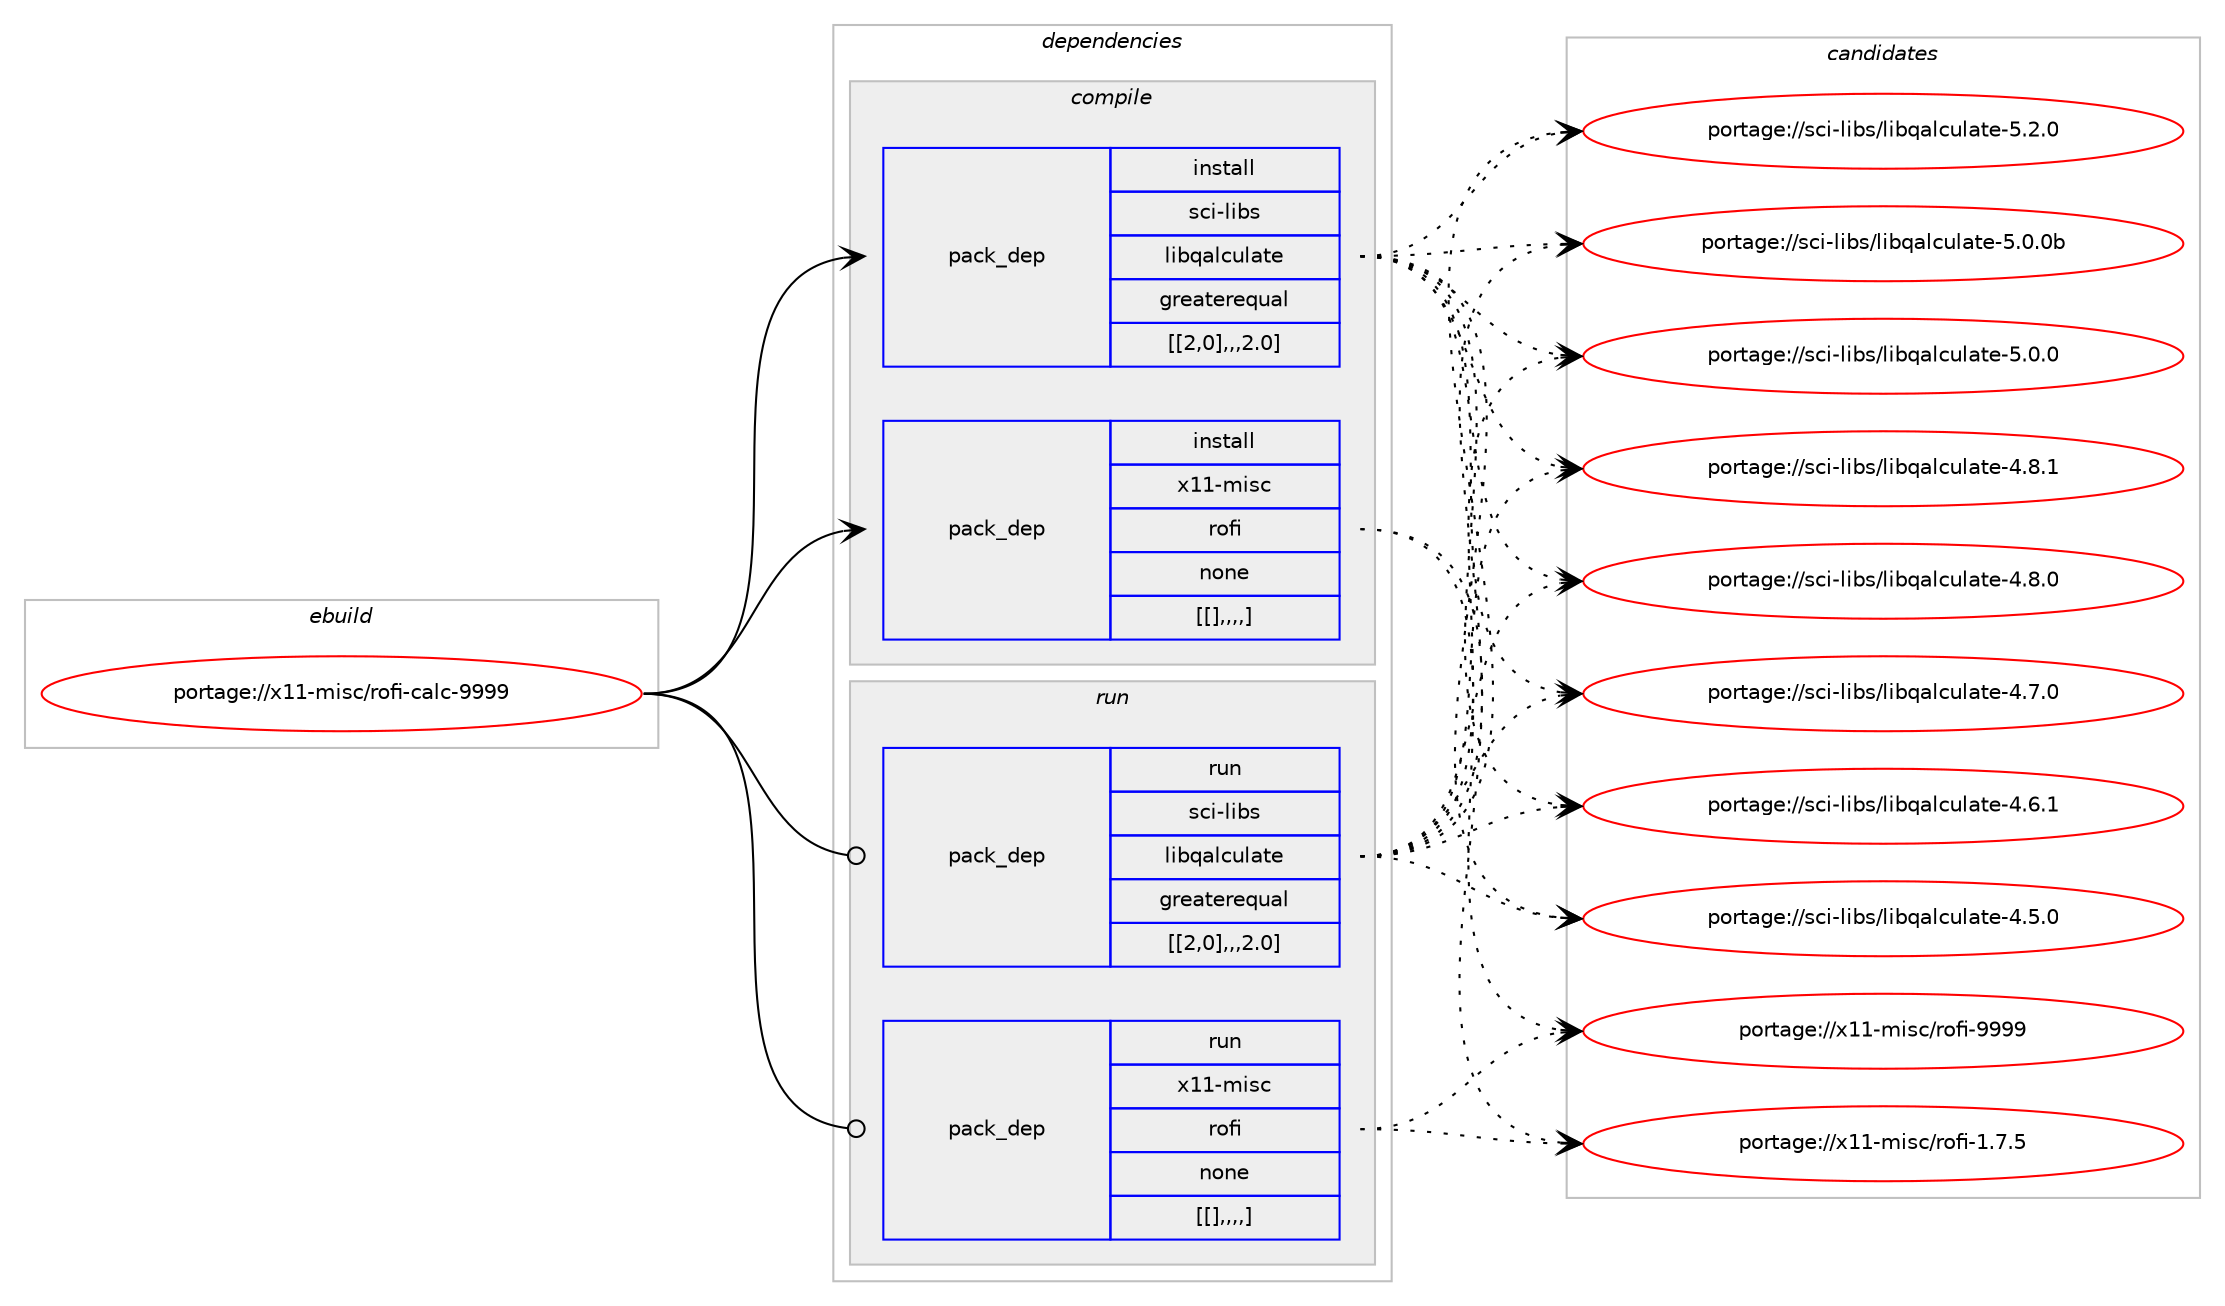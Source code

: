 digraph prolog {

# *************
# Graph options
# *************

newrank=true;
concentrate=true;
compound=true;
graph [rankdir=LR,fontname=Helvetica,fontsize=10,ranksep=1.5];#, ranksep=2.5, nodesep=0.2];
edge  [arrowhead=vee];
node  [fontname=Helvetica,fontsize=10];

# **********
# The ebuild
# **********

subgraph cluster_leftcol {
color=gray;
label=<<i>ebuild</i>>;
id [label="portage://x11-misc/rofi-calc-9999", color=red, width=4, href="../x11-misc/rofi-calc-9999.svg"];
}

# ****************
# The dependencies
# ****************

subgraph cluster_midcol {
color=gray;
label=<<i>dependencies</i>>;
subgraph cluster_compile {
fillcolor="#eeeeee";
style=filled;
label=<<i>compile</i>>;
subgraph pack350297 {
dependency481351 [label=<<TABLE BORDER="0" CELLBORDER="1" CELLSPACING="0" CELLPADDING="4" WIDTH="220"><TR><TD ROWSPAN="6" CELLPADDING="30">pack_dep</TD></TR><TR><TD WIDTH="110">install</TD></TR><TR><TD>sci-libs</TD></TR><TR><TD>libqalculate</TD></TR><TR><TD>greaterequal</TD></TR><TR><TD>[[2,0],,,2.0]</TD></TR></TABLE>>, shape=none, color=blue];
}
id:e -> dependency481351:w [weight=20,style="solid",arrowhead="vee"];
subgraph pack350298 {
dependency481352 [label=<<TABLE BORDER="0" CELLBORDER="1" CELLSPACING="0" CELLPADDING="4" WIDTH="220"><TR><TD ROWSPAN="6" CELLPADDING="30">pack_dep</TD></TR><TR><TD WIDTH="110">install</TD></TR><TR><TD>x11-misc</TD></TR><TR><TD>rofi</TD></TR><TR><TD>none</TD></TR><TR><TD>[[],,,,]</TD></TR></TABLE>>, shape=none, color=blue];
}
id:e -> dependency481352:w [weight=20,style="solid",arrowhead="vee"];
}
subgraph cluster_compileandrun {
fillcolor="#eeeeee";
style=filled;
label=<<i>compile and run</i>>;
}
subgraph cluster_run {
fillcolor="#eeeeee";
style=filled;
label=<<i>run</i>>;
subgraph pack350299 {
dependency481353 [label=<<TABLE BORDER="0" CELLBORDER="1" CELLSPACING="0" CELLPADDING="4" WIDTH="220"><TR><TD ROWSPAN="6" CELLPADDING="30">pack_dep</TD></TR><TR><TD WIDTH="110">run</TD></TR><TR><TD>sci-libs</TD></TR><TR><TD>libqalculate</TD></TR><TR><TD>greaterequal</TD></TR><TR><TD>[[2,0],,,2.0]</TD></TR></TABLE>>, shape=none, color=blue];
}
id:e -> dependency481353:w [weight=20,style="solid",arrowhead="odot"];
subgraph pack350300 {
dependency481354 [label=<<TABLE BORDER="0" CELLBORDER="1" CELLSPACING="0" CELLPADDING="4" WIDTH="220"><TR><TD ROWSPAN="6" CELLPADDING="30">pack_dep</TD></TR><TR><TD WIDTH="110">run</TD></TR><TR><TD>x11-misc</TD></TR><TR><TD>rofi</TD></TR><TR><TD>none</TD></TR><TR><TD>[[],,,,]</TD></TR></TABLE>>, shape=none, color=blue];
}
id:e -> dependency481354:w [weight=20,style="solid",arrowhead="odot"];
}
}

# **************
# The candidates
# **************

subgraph cluster_choices {
rank=same;
color=gray;
label=<<i>candidates</i>>;

subgraph choice350297 {
color=black;
nodesep=1;
choice1159910545108105981154710810598113971089911710897116101455346504648 [label="portage://sci-libs/libqalculate-5.2.0", color=red, width=4,href="../sci-libs/libqalculate-5.2.0.svg"];
choice115991054510810598115471081059811397108991171089711610145534648464898 [label="portage://sci-libs/libqalculate-5.0.0b", color=red, width=4,href="../sci-libs/libqalculate-5.0.0b.svg"];
choice1159910545108105981154710810598113971089911710897116101455346484648 [label="portage://sci-libs/libqalculate-5.0.0", color=red, width=4,href="../sci-libs/libqalculate-5.0.0.svg"];
choice1159910545108105981154710810598113971089911710897116101455246564649 [label="portage://sci-libs/libqalculate-4.8.1", color=red, width=4,href="../sci-libs/libqalculate-4.8.1.svg"];
choice1159910545108105981154710810598113971089911710897116101455246564648 [label="portage://sci-libs/libqalculate-4.8.0", color=red, width=4,href="../sci-libs/libqalculate-4.8.0.svg"];
choice1159910545108105981154710810598113971089911710897116101455246554648 [label="portage://sci-libs/libqalculate-4.7.0", color=red, width=4,href="../sci-libs/libqalculate-4.7.0.svg"];
choice1159910545108105981154710810598113971089911710897116101455246544649 [label="portage://sci-libs/libqalculate-4.6.1", color=red, width=4,href="../sci-libs/libqalculate-4.6.1.svg"];
choice1159910545108105981154710810598113971089911710897116101455246534648 [label="portage://sci-libs/libqalculate-4.5.0", color=red, width=4,href="../sci-libs/libqalculate-4.5.0.svg"];
dependency481351:e -> choice1159910545108105981154710810598113971089911710897116101455346504648:w [style=dotted,weight="100"];
dependency481351:e -> choice115991054510810598115471081059811397108991171089711610145534648464898:w [style=dotted,weight="100"];
dependency481351:e -> choice1159910545108105981154710810598113971089911710897116101455346484648:w [style=dotted,weight="100"];
dependency481351:e -> choice1159910545108105981154710810598113971089911710897116101455246564649:w [style=dotted,weight="100"];
dependency481351:e -> choice1159910545108105981154710810598113971089911710897116101455246564648:w [style=dotted,weight="100"];
dependency481351:e -> choice1159910545108105981154710810598113971089911710897116101455246554648:w [style=dotted,weight="100"];
dependency481351:e -> choice1159910545108105981154710810598113971089911710897116101455246544649:w [style=dotted,weight="100"];
dependency481351:e -> choice1159910545108105981154710810598113971089911710897116101455246534648:w [style=dotted,weight="100"];
}
subgraph choice350298 {
color=black;
nodesep=1;
choice12049494510910511599471141111021054557575757 [label="portage://x11-misc/rofi-9999", color=red, width=4,href="../x11-misc/rofi-9999.svg"];
choice1204949451091051159947114111102105454946554653 [label="portage://x11-misc/rofi-1.7.5", color=red, width=4,href="../x11-misc/rofi-1.7.5.svg"];
dependency481352:e -> choice12049494510910511599471141111021054557575757:w [style=dotted,weight="100"];
dependency481352:e -> choice1204949451091051159947114111102105454946554653:w [style=dotted,weight="100"];
}
subgraph choice350299 {
color=black;
nodesep=1;
choice1159910545108105981154710810598113971089911710897116101455346504648 [label="portage://sci-libs/libqalculate-5.2.0", color=red, width=4,href="../sci-libs/libqalculate-5.2.0.svg"];
choice115991054510810598115471081059811397108991171089711610145534648464898 [label="portage://sci-libs/libqalculate-5.0.0b", color=red, width=4,href="../sci-libs/libqalculate-5.0.0b.svg"];
choice1159910545108105981154710810598113971089911710897116101455346484648 [label="portage://sci-libs/libqalculate-5.0.0", color=red, width=4,href="../sci-libs/libqalculate-5.0.0.svg"];
choice1159910545108105981154710810598113971089911710897116101455246564649 [label="portage://sci-libs/libqalculate-4.8.1", color=red, width=4,href="../sci-libs/libqalculate-4.8.1.svg"];
choice1159910545108105981154710810598113971089911710897116101455246564648 [label="portage://sci-libs/libqalculate-4.8.0", color=red, width=4,href="../sci-libs/libqalculate-4.8.0.svg"];
choice1159910545108105981154710810598113971089911710897116101455246554648 [label="portage://sci-libs/libqalculate-4.7.0", color=red, width=4,href="../sci-libs/libqalculate-4.7.0.svg"];
choice1159910545108105981154710810598113971089911710897116101455246544649 [label="portage://sci-libs/libqalculate-4.6.1", color=red, width=4,href="../sci-libs/libqalculate-4.6.1.svg"];
choice1159910545108105981154710810598113971089911710897116101455246534648 [label="portage://sci-libs/libqalculate-4.5.0", color=red, width=4,href="../sci-libs/libqalculate-4.5.0.svg"];
dependency481353:e -> choice1159910545108105981154710810598113971089911710897116101455346504648:w [style=dotted,weight="100"];
dependency481353:e -> choice115991054510810598115471081059811397108991171089711610145534648464898:w [style=dotted,weight="100"];
dependency481353:e -> choice1159910545108105981154710810598113971089911710897116101455346484648:w [style=dotted,weight="100"];
dependency481353:e -> choice1159910545108105981154710810598113971089911710897116101455246564649:w [style=dotted,weight="100"];
dependency481353:e -> choice1159910545108105981154710810598113971089911710897116101455246564648:w [style=dotted,weight="100"];
dependency481353:e -> choice1159910545108105981154710810598113971089911710897116101455246554648:w [style=dotted,weight="100"];
dependency481353:e -> choice1159910545108105981154710810598113971089911710897116101455246544649:w [style=dotted,weight="100"];
dependency481353:e -> choice1159910545108105981154710810598113971089911710897116101455246534648:w [style=dotted,weight="100"];
}
subgraph choice350300 {
color=black;
nodesep=1;
choice12049494510910511599471141111021054557575757 [label="portage://x11-misc/rofi-9999", color=red, width=4,href="../x11-misc/rofi-9999.svg"];
choice1204949451091051159947114111102105454946554653 [label="portage://x11-misc/rofi-1.7.5", color=red, width=4,href="../x11-misc/rofi-1.7.5.svg"];
dependency481354:e -> choice12049494510910511599471141111021054557575757:w [style=dotted,weight="100"];
dependency481354:e -> choice1204949451091051159947114111102105454946554653:w [style=dotted,weight="100"];
}
}

}
